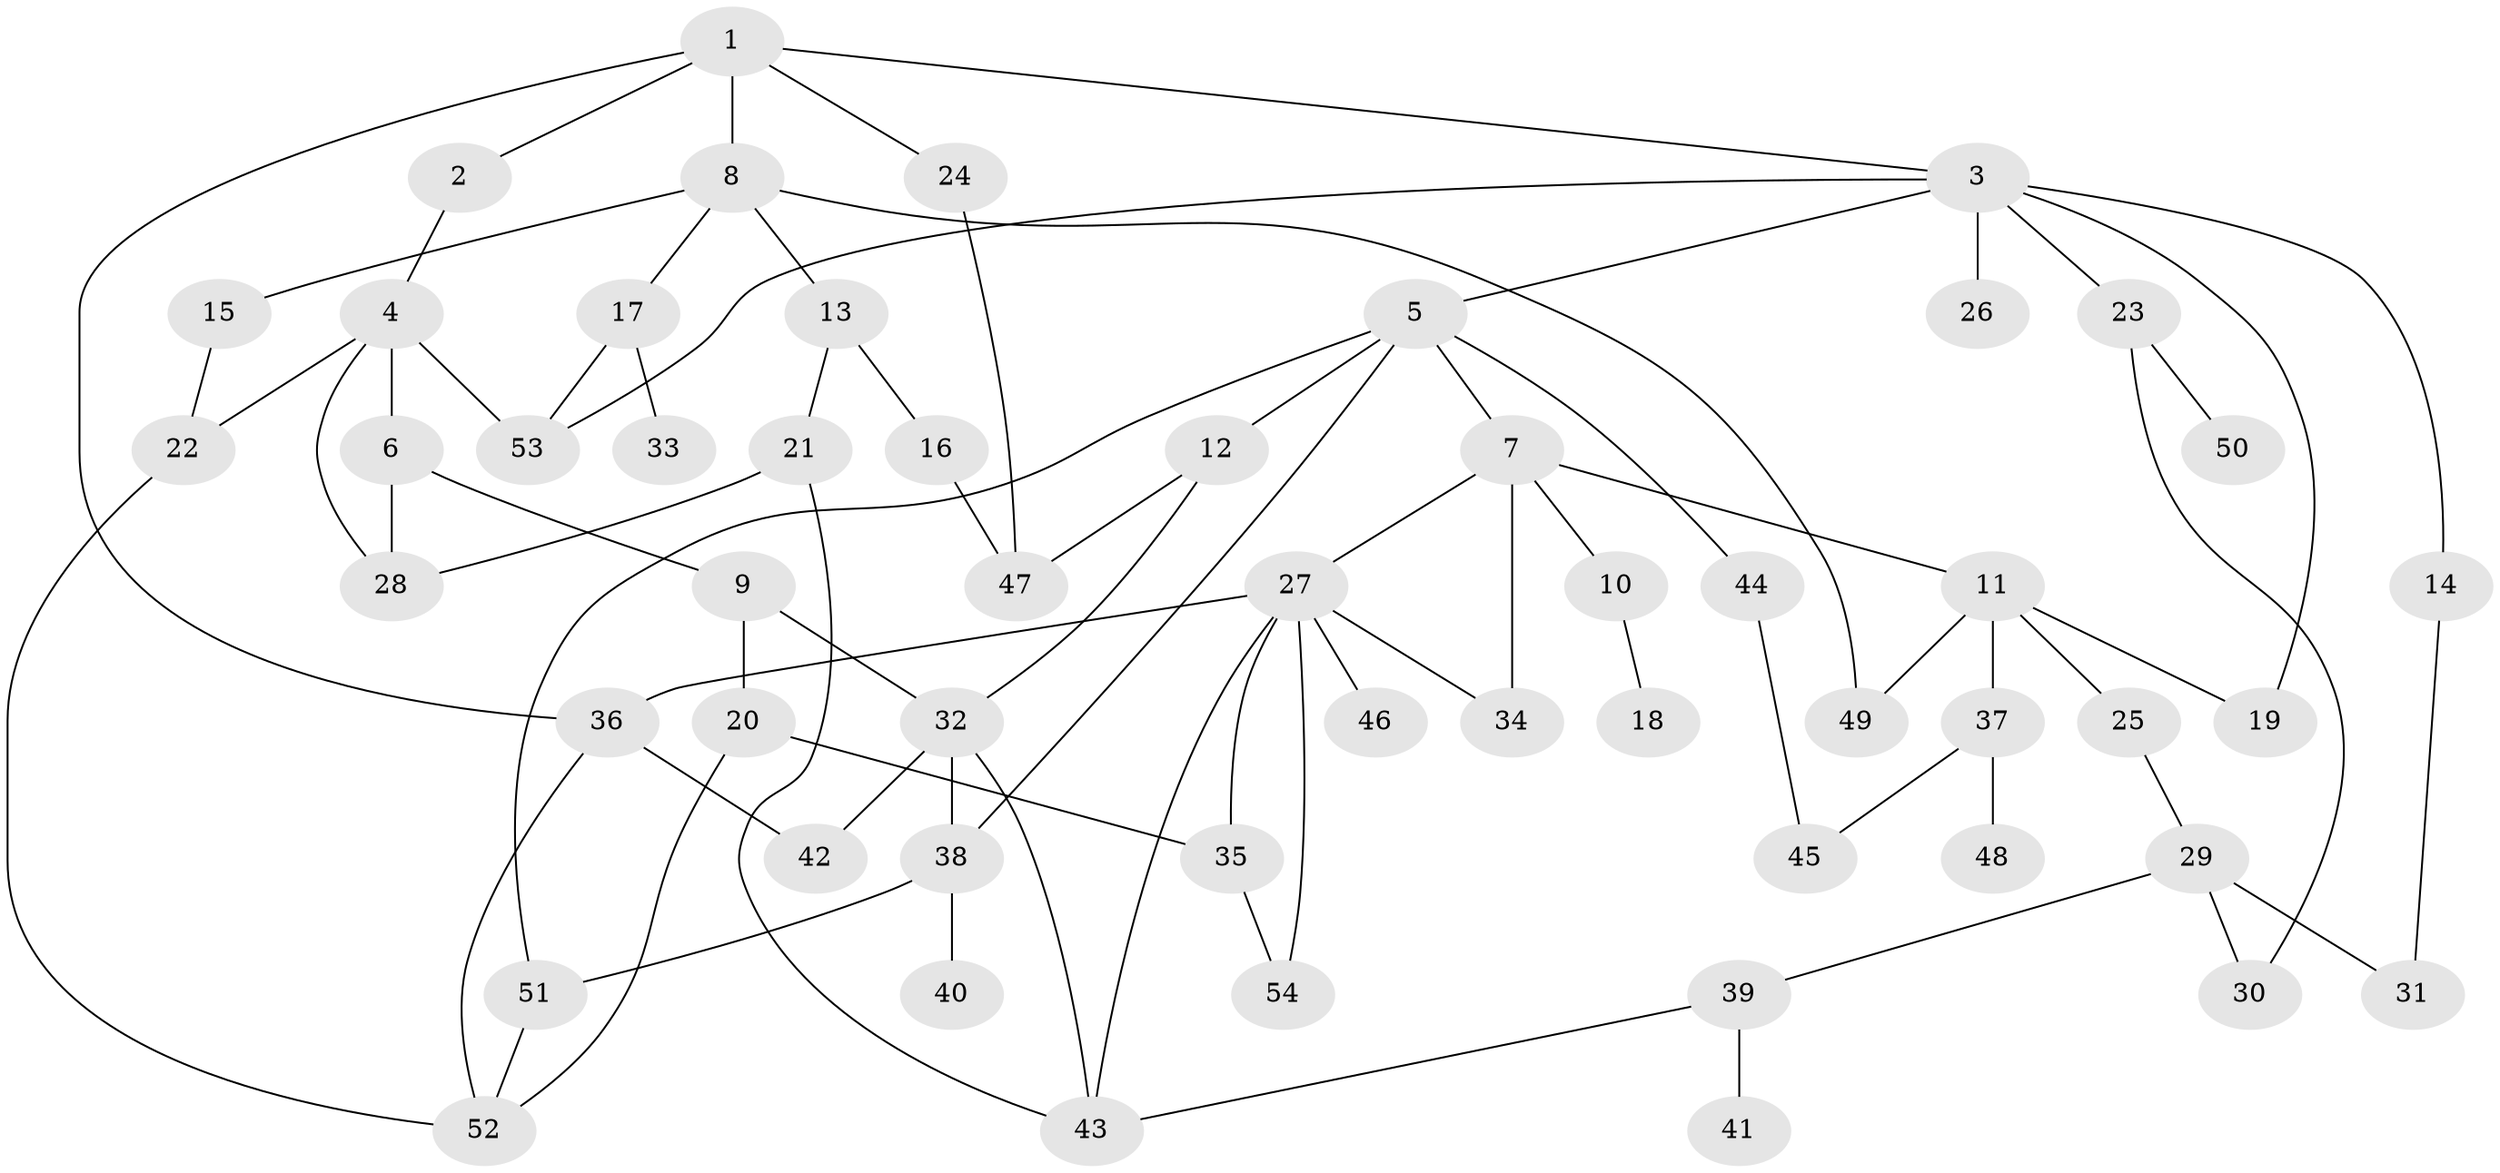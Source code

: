 // Generated by graph-tools (version 1.1) at 2025/49/03/09/25 03:49:26]
// undirected, 54 vertices, 79 edges
graph export_dot {
graph [start="1"]
  node [color=gray90,style=filled];
  1;
  2;
  3;
  4;
  5;
  6;
  7;
  8;
  9;
  10;
  11;
  12;
  13;
  14;
  15;
  16;
  17;
  18;
  19;
  20;
  21;
  22;
  23;
  24;
  25;
  26;
  27;
  28;
  29;
  30;
  31;
  32;
  33;
  34;
  35;
  36;
  37;
  38;
  39;
  40;
  41;
  42;
  43;
  44;
  45;
  46;
  47;
  48;
  49;
  50;
  51;
  52;
  53;
  54;
  1 -- 2;
  1 -- 3;
  1 -- 8;
  1 -- 24;
  1 -- 36;
  2 -- 4;
  3 -- 5;
  3 -- 14;
  3 -- 19;
  3 -- 23;
  3 -- 26;
  3 -- 53;
  4 -- 6;
  4 -- 28;
  4 -- 53;
  4 -- 22;
  5 -- 7;
  5 -- 12;
  5 -- 38;
  5 -- 44;
  5 -- 51;
  6 -- 9;
  6 -- 28;
  7 -- 10;
  7 -- 11;
  7 -- 27;
  7 -- 34;
  8 -- 13;
  8 -- 15;
  8 -- 17;
  8 -- 49;
  9 -- 20;
  9 -- 32;
  10 -- 18;
  11 -- 25;
  11 -- 37;
  11 -- 49;
  11 -- 19;
  12 -- 32;
  12 -- 47;
  13 -- 16;
  13 -- 21;
  14 -- 31;
  15 -- 22;
  16 -- 47;
  17 -- 33;
  17 -- 53;
  20 -- 52;
  20 -- 35;
  21 -- 43;
  21 -- 28;
  22 -- 52;
  23 -- 30;
  23 -- 50;
  24 -- 47;
  25 -- 29;
  27 -- 34;
  27 -- 35;
  27 -- 46;
  27 -- 54;
  27 -- 43;
  27 -- 36;
  29 -- 31;
  29 -- 39;
  29 -- 30;
  32 -- 38;
  32 -- 43;
  32 -- 42;
  35 -- 54;
  36 -- 42;
  36 -- 52;
  37 -- 48;
  37 -- 45;
  38 -- 40;
  38 -- 51;
  39 -- 41;
  39 -- 43;
  44 -- 45;
  51 -- 52;
}
